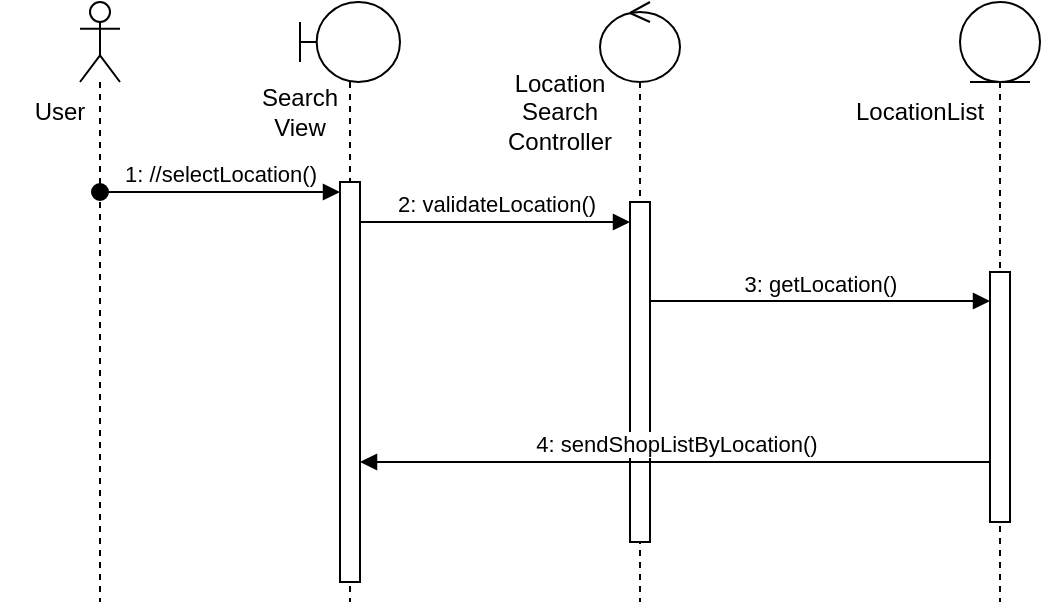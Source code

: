 <mxfile version="24.9.1" pages="4">
  <diagram name="Analysis" id="mkJngxbu1b9PiHbbSCcv">
    <mxGraphModel dx="794" dy="412" grid="1" gridSize="10" guides="1" tooltips="1" connect="1" arrows="1" fold="1" page="1" pageScale="1" pageWidth="827" pageHeight="1169" math="0" shadow="0">
      <root>
        <mxCell id="0" />
        <mxCell id="1" parent="0" />
        <mxCell id="TNq8xc2ltnmg4bg9PXk--1" value="" style="shape=umlLifeline;perimeter=lifelinePerimeter;whiteSpace=wrap;html=1;container=1;dropTarget=0;collapsible=0;recursiveResize=0;outlineConnect=0;portConstraint=eastwest;newEdgeStyle={&quot;curved&quot;:0,&quot;rounded&quot;:0};participant=umlActor;" parent="1" vertex="1">
          <mxGeometry x="80" y="20" width="20" height="300" as="geometry" />
        </mxCell>
        <mxCell id="TNq8xc2ltnmg4bg9PXk--2" value="" style="shape=umlLifeline;perimeter=lifelinePerimeter;whiteSpace=wrap;html=1;container=1;dropTarget=0;collapsible=0;recursiveResize=0;outlineConnect=0;portConstraint=eastwest;newEdgeStyle={&quot;curved&quot;:0,&quot;rounded&quot;:0};participant=umlBoundary;" parent="1" vertex="1">
          <mxGeometry x="190" y="20" width="50" height="300" as="geometry" />
        </mxCell>
        <mxCell id="TNq8xc2ltnmg4bg9PXk--9" value="" style="html=1;points=[[0,0,0,0,5],[0,1,0,0,-5],[1,0,0,0,5],[1,1,0,0,-5]];perimeter=orthogonalPerimeter;outlineConnect=0;targetShapes=umlLifeline;portConstraint=eastwest;newEdgeStyle={&quot;curved&quot;:0,&quot;rounded&quot;:0};" parent="TNq8xc2ltnmg4bg9PXk--2" vertex="1">
          <mxGeometry x="20" y="90" width="10" height="200" as="geometry" />
        </mxCell>
        <mxCell id="TNq8xc2ltnmg4bg9PXk--3" value="" style="shape=umlLifeline;perimeter=lifelinePerimeter;whiteSpace=wrap;html=1;container=1;dropTarget=0;collapsible=0;recursiveResize=0;outlineConnect=0;portConstraint=eastwest;newEdgeStyle={&quot;curved&quot;:0,&quot;rounded&quot;:0};participant=umlEntity;" parent="1" vertex="1">
          <mxGeometry x="520" y="20" width="40" height="300" as="geometry" />
        </mxCell>
        <mxCell id="TNq8xc2ltnmg4bg9PXk--14" value="" style="html=1;points=[[0,0,0,0,5],[0,1,0,0,-5],[1,0,0,0,5],[1,1,0,0,-5]];perimeter=orthogonalPerimeter;outlineConnect=0;targetShapes=umlLifeline;portConstraint=eastwest;newEdgeStyle={&quot;curved&quot;:0,&quot;rounded&quot;:0};" parent="TNq8xc2ltnmg4bg9PXk--3" vertex="1">
          <mxGeometry x="15" y="135" width="10" height="125" as="geometry" />
        </mxCell>
        <mxCell id="TNq8xc2ltnmg4bg9PXk--4" value="" style="shape=umlLifeline;perimeter=lifelinePerimeter;whiteSpace=wrap;html=1;container=1;dropTarget=0;collapsible=0;recursiveResize=0;outlineConnect=0;portConstraint=eastwest;newEdgeStyle={&quot;curved&quot;:0,&quot;rounded&quot;:0};participant=umlControl;" parent="1" vertex="1">
          <mxGeometry x="340" y="20" width="40" height="300" as="geometry" />
        </mxCell>
        <mxCell id="TNq8xc2ltnmg4bg9PXk--12" value="" style="html=1;points=[[0,0,0,0,5],[0,1,0,0,-5],[1,0,0,0,5],[1,1,0,0,-5]];perimeter=orthogonalPerimeter;outlineConnect=0;targetShapes=umlLifeline;portConstraint=eastwest;newEdgeStyle={&quot;curved&quot;:0,&quot;rounded&quot;:0};" parent="TNq8xc2ltnmg4bg9PXk--4" vertex="1">
          <mxGeometry x="15" y="100" width="10" height="170" as="geometry" />
        </mxCell>
        <mxCell id="TNq8xc2ltnmg4bg9PXk--5" value="User" style="text;html=1;align=center;verticalAlign=middle;whiteSpace=wrap;rounded=0;" parent="1" vertex="1">
          <mxGeometry x="40" y="60" width="60" height="30" as="geometry" />
        </mxCell>
        <mxCell id="TNq8xc2ltnmg4bg9PXk--6" value="LocationList" style="text;html=1;align=center;verticalAlign=middle;whiteSpace=wrap;rounded=0;" parent="1" vertex="1">
          <mxGeometry x="470" y="60" width="60" height="30" as="geometry" />
        </mxCell>
        <mxCell id="TNq8xc2ltnmg4bg9PXk--7" value="Location Search Controller" style="text;html=1;align=center;verticalAlign=middle;whiteSpace=wrap;rounded=0;" parent="1" vertex="1">
          <mxGeometry x="290" y="60" width="60" height="30" as="geometry" />
        </mxCell>
        <mxCell id="TNq8xc2ltnmg4bg9PXk--8" value="Search View" style="text;html=1;align=center;verticalAlign=middle;whiteSpace=wrap;rounded=0;" parent="1" vertex="1">
          <mxGeometry x="160" y="60" width="60" height="30" as="geometry" />
        </mxCell>
        <mxCell id="TNq8xc2ltnmg4bg9PXk--10" value="1: //selectLocation()" style="html=1;verticalAlign=bottom;startArrow=oval;endArrow=block;startSize=8;curved=0;rounded=0;" parent="1" source="TNq8xc2ltnmg4bg9PXk--1" edge="1">
          <mxGeometry relative="1" as="geometry">
            <mxPoint x="140" y="115" as="sourcePoint" />
            <mxPoint x="210" y="115" as="targetPoint" />
          </mxGeometry>
        </mxCell>
        <mxCell id="TNq8xc2ltnmg4bg9PXk--11" value="2: validateLocation()" style="html=1;verticalAlign=bottom;endArrow=block;curved=0;rounded=0;" parent="1" target="TNq8xc2ltnmg4bg9PXk--12" edge="1">
          <mxGeometry width="80" relative="1" as="geometry">
            <mxPoint x="220" y="130" as="sourcePoint" />
            <mxPoint x="359" y="130" as="targetPoint" />
          </mxGeometry>
        </mxCell>
        <mxCell id="TNq8xc2ltnmg4bg9PXk--13" value="3: getLocation()" style="html=1;verticalAlign=bottom;endArrow=block;curved=0;rounded=0;" parent="1" target="TNq8xc2ltnmg4bg9PXk--14" edge="1">
          <mxGeometry x="-0.003" width="80" relative="1" as="geometry">
            <mxPoint x="365" y="169.5" as="sourcePoint" />
            <mxPoint x="530" y="170" as="targetPoint" />
            <mxPoint as="offset" />
          </mxGeometry>
        </mxCell>
        <mxCell id="TNq8xc2ltnmg4bg9PXk--17" value="4: sendShopListByLocation()" style="html=1;verticalAlign=bottom;endArrow=block;curved=0;rounded=0;" parent="1" source="TNq8xc2ltnmg4bg9PXk--14" edge="1">
          <mxGeometry width="80" relative="1" as="geometry">
            <mxPoint x="520" y="250" as="sourcePoint" />
            <mxPoint x="220" y="250" as="targetPoint" />
          </mxGeometry>
        </mxCell>
      </root>
    </mxGraphModel>
  </diagram>
  <diagram id="tbYK35yfLVX5U26fNxed" name="AnalysisClass">
    <mxGraphModel dx="794" dy="412" grid="1" gridSize="10" guides="1" tooltips="1" connect="1" arrows="1" fold="1" page="1" pageScale="1" pageWidth="827" pageHeight="1169" math="0" shadow="0">
      <root>
        <mxCell id="0" />
        <mxCell id="1" parent="0" />
        <mxCell id="sWDetaXFufpEfvwqvTQQ-1" value="SearchView" style="swimlane;fontStyle=1;align=center;verticalAlign=top;childLayout=stackLayout;horizontal=1;startSize=26;horizontalStack=0;resizeParent=1;resizeParentMax=0;resizeLast=0;collapsible=1;marginBottom=0;whiteSpace=wrap;html=1;" vertex="1" parent="1">
          <mxGeometry x="210" y="120" width="170" height="60" as="geometry" />
        </mxCell>
        <mxCell id="sWDetaXFufpEfvwqvTQQ-3" value="" style="line;strokeWidth=1;fillColor=none;align=left;verticalAlign=middle;spacingTop=-1;spacingLeft=3;spacingRight=3;rotatable=0;labelPosition=right;points=[];portConstraint=eastwest;strokeColor=inherit;" vertex="1" parent="sWDetaXFufpEfvwqvTQQ-1">
          <mxGeometry y="26" width="170" height="8" as="geometry" />
        </mxCell>
        <mxCell id="sWDetaXFufpEfvwqvTQQ-4" value="+ validateLocation(): Boolean" style="text;strokeColor=none;fillColor=none;align=left;verticalAlign=top;spacingLeft=4;spacingRight=4;overflow=hidden;rotatable=0;points=[[0,0.5],[1,0.5]];portConstraint=eastwest;whiteSpace=wrap;html=1;" vertex="1" parent="sWDetaXFufpEfvwqvTQQ-1">
          <mxGeometry y="34" width="170" height="26" as="geometry" />
        </mxCell>
        <mxCell id="sWDetaXFufpEfvwqvTQQ-5" value="LocationSearchController" style="swimlane;fontStyle=1;align=center;verticalAlign=top;childLayout=stackLayout;horizontal=1;startSize=26;horizontalStack=0;resizeParent=1;resizeParentMax=0;resizeLast=0;collapsible=1;marginBottom=0;whiteSpace=wrap;html=1;" vertex="1" parent="1">
          <mxGeometry x="430" y="220" width="170" height="90" as="geometry" />
        </mxCell>
        <mxCell id="sWDetaXFufpEfvwqvTQQ-7" value="" style="line;strokeWidth=1;fillColor=none;align=left;verticalAlign=middle;spacingTop=-1;spacingLeft=3;spacingRight=3;rotatable=0;labelPosition=right;points=[];portConstraint=eastwest;strokeColor=inherit;" vertex="1" parent="sWDetaXFufpEfvwqvTQQ-5">
          <mxGeometry y="26" width="170" height="8" as="geometry" />
        </mxCell>
        <mxCell id="sWDetaXFufpEfvwqvTQQ-8" value="+getLocation(): String&lt;div&gt;+sendShopListByLocation(): String&lt;/div&gt;" style="text;strokeColor=none;fillColor=none;align=left;verticalAlign=top;spacingLeft=4;spacingRight=4;overflow=hidden;rotatable=0;points=[[0,0.5],[1,0.5]];portConstraint=eastwest;whiteSpace=wrap;html=1;" vertex="1" parent="sWDetaXFufpEfvwqvTQQ-5">
          <mxGeometry y="34" width="170" height="56" as="geometry" />
        </mxCell>
        <mxCell id="sWDetaXFufpEfvwqvTQQ-9" value="User" style="swimlane;fontStyle=1;align=center;verticalAlign=top;childLayout=stackLayout;horizontal=1;startSize=26;horizontalStack=0;resizeParent=1;resizeParentMax=0;resizeLast=0;collapsible=1;marginBottom=0;whiteSpace=wrap;html=1;" vertex="1" parent="1">
          <mxGeometry x="430" y="10" width="160" height="60" as="geometry" />
        </mxCell>
        <mxCell id="sWDetaXFufpEfvwqvTQQ-11" value="" style="line;strokeWidth=1;fillColor=none;align=left;verticalAlign=middle;spacingTop=-1;spacingLeft=3;spacingRight=3;rotatable=0;labelPosition=right;points=[];portConstraint=eastwest;strokeColor=inherit;" vertex="1" parent="sWDetaXFufpEfvwqvTQQ-9">
          <mxGeometry y="26" width="160" height="8" as="geometry" />
        </mxCell>
        <mxCell id="sWDetaXFufpEfvwqvTQQ-12" value="+ selectLocation(): String" style="text;strokeColor=none;fillColor=none;align=left;verticalAlign=top;spacingLeft=4;spacingRight=4;overflow=hidden;rotatable=0;points=[[0,0.5],[1,0.5]];portConstraint=eastwest;whiteSpace=wrap;html=1;" vertex="1" parent="sWDetaXFufpEfvwqvTQQ-9">
          <mxGeometry y="34" width="160" height="26" as="geometry" />
        </mxCell>
        <mxCell id="sWDetaXFufpEfvwqvTQQ-13" value="LocationList" style="swimlane;fontStyle=1;align=center;verticalAlign=top;childLayout=stackLayout;horizontal=1;startSize=26;horizontalStack=0;resizeParent=1;resizeParentMax=0;resizeLast=0;collapsible=1;marginBottom=0;whiteSpace=wrap;html=1;" vertex="1" parent="1">
          <mxGeometry x="190" y="306" width="160" height="60" as="geometry" />
        </mxCell>
        <mxCell id="sWDetaXFufpEfvwqvTQQ-15" value="" style="line;strokeWidth=1;fillColor=none;align=left;verticalAlign=middle;spacingTop=-1;spacingLeft=3;spacingRight=3;rotatable=0;labelPosition=right;points=[];portConstraint=eastwest;strokeColor=inherit;" vertex="1" parent="sWDetaXFufpEfvwqvTQQ-13">
          <mxGeometry y="26" width="160" height="8" as="geometry" />
        </mxCell>
        <mxCell id="sWDetaXFufpEfvwqvTQQ-16" value="+returnValue(): String" style="text;strokeColor=none;fillColor=none;align=left;verticalAlign=top;spacingLeft=4;spacingRight=4;overflow=hidden;rotatable=0;points=[[0,0.5],[1,0.5]];portConstraint=eastwest;whiteSpace=wrap;html=1;" vertex="1" parent="sWDetaXFufpEfvwqvTQQ-13">
          <mxGeometry y="34" width="160" height="26" as="geometry" />
        </mxCell>
        <mxCell id="sWDetaXFufpEfvwqvTQQ-17" value="" style="endArrow=classic;html=1;rounded=0;entryX=0.454;entryY=0.008;entryDx=0;entryDy=0;entryPerimeter=0;" edge="1" parent="1" target="sWDetaXFufpEfvwqvTQQ-1">
          <mxGeometry width="50" height="50" relative="1" as="geometry">
            <mxPoint x="523" y="70" as="sourcePoint" />
            <mxPoint x="430" y="190" as="targetPoint" />
          </mxGeometry>
        </mxCell>
        <mxCell id="sWDetaXFufpEfvwqvTQQ-18" value="" style="endArrow=classic;html=1;rounded=0;exitX=1;exitY=0.974;exitDx=0;exitDy=0;entryX=0.425;entryY=-0.023;entryDx=0;entryDy=0;entryPerimeter=0;exitPerimeter=0;" edge="1" parent="1" source="sWDetaXFufpEfvwqvTQQ-4" target="sWDetaXFufpEfvwqvTQQ-5">
          <mxGeometry width="50" height="50" relative="1" as="geometry">
            <mxPoint x="370" y="159" as="sourcePoint" />
            <mxPoint x="430" y="190" as="targetPoint" />
          </mxGeometry>
        </mxCell>
        <mxCell id="sWDetaXFufpEfvwqvTQQ-19" value="" style="endArrow=classic;html=1;rounded=0;exitX=0.008;exitY=-0.026;exitDx=0;exitDy=0;exitPerimeter=0;" edge="1" parent="1" source="sWDetaXFufpEfvwqvTQQ-8" target="sWDetaXFufpEfvwqvTQQ-13">
          <mxGeometry width="50" height="50" relative="1" as="geometry">
            <mxPoint x="380" y="240" as="sourcePoint" />
            <mxPoint x="430" y="190" as="targetPoint" />
          </mxGeometry>
        </mxCell>
      </root>
    </mxGraphModel>
  </diagram>
  <diagram id="m79pXCKfpVH1G4B1HuL8" name="Design">
    <mxGraphModel dx="662" dy="343" grid="1" gridSize="10" guides="1" tooltips="1" connect="1" arrows="1" fold="1" page="1" pageScale="1" pageWidth="827" pageHeight="1169" math="0" shadow="0">
      <root>
        <mxCell id="0" />
        <mxCell id="1" parent="0" />
        <mxCell id="LzQWF9wBoDj1chKGOWDk-1" value="" style="shape=umlLifeline;perimeter=lifelinePerimeter;whiteSpace=wrap;html=1;container=1;dropTarget=0;collapsible=0;recursiveResize=0;outlineConnect=0;portConstraint=eastwest;newEdgeStyle={&quot;curved&quot;:0,&quot;rounded&quot;:0};participant=umlActor;" parent="1" vertex="1">
          <mxGeometry x="100" y="10" width="20" height="430" as="geometry" />
        </mxCell>
        <mxCell id="LzQWF9wBoDj1chKGOWDk-2" value="" style="shape=umlLifeline;perimeter=lifelinePerimeter;whiteSpace=wrap;html=1;container=1;dropTarget=0;collapsible=0;recursiveResize=0;outlineConnect=0;portConstraint=eastwest;newEdgeStyle={&quot;curved&quot;:0,&quot;rounded&quot;:0};participant=umlBoundary;" parent="1" vertex="1">
          <mxGeometry x="200" y="10" width="60" height="430" as="geometry" />
        </mxCell>
        <mxCell id="LzQWF9wBoDj1chKGOWDk-8" value="" style="html=1;points=[[0,0,0,0,5],[0,1,0,0,-5],[1,0,0,0,5],[1,1,0,0,-5]];perimeter=orthogonalPerimeter;outlineConnect=0;targetShapes=umlLifeline;portConstraint=eastwest;newEdgeStyle={&quot;curved&quot;:0,&quot;rounded&quot;:0};" parent="LzQWF9wBoDj1chKGOWDk-2" vertex="1">
          <mxGeometry x="20" y="60" width="10" height="340" as="geometry" />
        </mxCell>
        <mxCell id="LzQWF9wBoDj1chKGOWDk-3" value="" style="shape=umlLifeline;perimeter=lifelinePerimeter;whiteSpace=wrap;html=1;container=1;dropTarget=0;collapsible=0;recursiveResize=0;outlineConnect=0;portConstraint=eastwest;newEdgeStyle={&quot;curved&quot;:0,&quot;rounded&quot;:0};participant=umlEntity;" parent="1" vertex="1">
          <mxGeometry x="440" y="10" width="40" height="420" as="geometry" />
        </mxCell>
        <mxCell id="LzQWF9wBoDj1chKGOWDk-12" value="" style="html=1;points=[[0,0,0,0,5],[0,1,0,0,-5],[1,0,0,0,5],[1,1,0,0,-5]];perimeter=orthogonalPerimeter;outlineConnect=0;targetShapes=umlLifeline;portConstraint=eastwest;newEdgeStyle={&quot;curved&quot;:0,&quot;rounded&quot;:0};" parent="LzQWF9wBoDj1chKGOWDk-3" vertex="1">
          <mxGeometry x="15" y="100" width="10" height="280" as="geometry" />
        </mxCell>
        <mxCell id="LzQWF9wBoDj1chKGOWDk-4" value="" style="shape=umlLifeline;perimeter=lifelinePerimeter;whiteSpace=wrap;html=1;container=1;dropTarget=0;collapsible=0;recursiveResize=0;outlineConnect=0;portConstraint=eastwest;newEdgeStyle={&quot;curved&quot;:0,&quot;rounded&quot;:0};participant=umlEntity;" parent="1" vertex="1">
          <mxGeometry x="680" y="10" width="40" height="420" as="geometry" />
        </mxCell>
        <mxCell id="LzQWF9wBoDj1chKGOWDk-22" value="" style="html=1;points=[[0,0,0,0,5],[0,1,0,0,-5],[1,0,0,0,5],[1,1,0,0,-5]];perimeter=orthogonalPerimeter;outlineConnect=0;targetShapes=umlLifeline;portConstraint=eastwest;newEdgeStyle={&quot;curved&quot;:0,&quot;rounded&quot;:0};" parent="LzQWF9wBoDj1chKGOWDk-4" vertex="1">
          <mxGeometry x="15" y="300" width="10" height="60" as="geometry" />
        </mxCell>
        <mxCell id="LzQWF9wBoDj1chKGOWDk-5" value="" style="shape=umlLifeline;perimeter=lifelinePerimeter;whiteSpace=wrap;html=1;container=1;dropTarget=0;collapsible=0;recursiveResize=0;outlineConnect=0;portConstraint=eastwest;newEdgeStyle={&quot;curved&quot;:0,&quot;rounded&quot;:0};participant=umlControl;" parent="1" vertex="1">
          <mxGeometry x="320" y="10" width="40" height="420" as="geometry" />
        </mxCell>
        <mxCell id="LzQWF9wBoDj1chKGOWDk-11" value="" style="html=1;points=[[0,0,0,0,5],[0,1,0,0,-5],[1,0,0,0,5],[1,1,0,0,-5]];perimeter=orthogonalPerimeter;outlineConnect=0;targetShapes=umlLifeline;portConstraint=eastwest;newEdgeStyle={&quot;curved&quot;:0,&quot;rounded&quot;:0};" parent="LzQWF9wBoDj1chKGOWDk-5" vertex="1">
          <mxGeometry x="15" y="80" width="10" height="320" as="geometry" />
        </mxCell>
        <mxCell id="LzQWF9wBoDj1chKGOWDk-6" value="" style="shape=umlLifeline;perimeter=lifelinePerimeter;whiteSpace=wrap;html=1;container=1;dropTarget=0;collapsible=0;recursiveResize=0;outlineConnect=0;portConstraint=eastwest;newEdgeStyle={&quot;curved&quot;:0,&quot;rounded&quot;:0};participant=umlControl;" parent="1" vertex="1">
          <mxGeometry x="560" y="10" width="40" height="420" as="geometry" />
        </mxCell>
        <mxCell id="LzQWF9wBoDj1chKGOWDk-17" value="" style="html=1;points=[[0,0,0,0,5],[0,1,0,0,-5],[1,0,0,0,5],[1,1,0,0,-5]];perimeter=orthogonalPerimeter;outlineConnect=0;targetShapes=umlLifeline;portConstraint=eastwest;newEdgeStyle={&quot;curved&quot;:0,&quot;rounded&quot;:0};" parent="LzQWF9wBoDj1chKGOWDk-6" vertex="1">
          <mxGeometry x="15" y="250" width="10" height="120" as="geometry" />
        </mxCell>
        <mxCell id="LzQWF9wBoDj1chKGOWDk-7" value="&lt;font style=&quot;font-size: 6px;&quot;&gt;1: //selectCity/ProvinceLocation()&lt;/font&gt;" style="html=1;verticalAlign=bottom;endArrow=block;curved=0;rounded=0;" parent="1" edge="1">
          <mxGeometry x="-0.091" width="80" relative="1" as="geometry">
            <mxPoint x="110" y="80" as="sourcePoint" />
            <mxPoint x="220" y="80" as="targetPoint" />
            <mxPoint as="offset" />
          </mxGeometry>
        </mxCell>
        <mxCell id="LzQWF9wBoDj1chKGOWDk-9" value="&lt;font style=&quot;font-size: 6px;&quot;&gt;5: //selectDistrict/WardLocation()&lt;/font&gt;" style="html=1;verticalAlign=bottom;endArrow=block;curved=0;rounded=0;" parent="1" edge="1">
          <mxGeometry width="80" relative="1" as="geometry">
            <mxPoint x="110" y="250" as="sourcePoint" />
            <mxPoint x="220" y="250" as="targetPoint" />
          </mxGeometry>
        </mxCell>
        <mxCell id="LzQWF9wBoDj1chKGOWDk-10" value="&lt;font style=&quot;font-size: 6px;&quot;&gt;2: validateProvince/CityLocation()&lt;/font&gt;" style="html=1;verticalAlign=bottom;endArrow=block;curved=0;rounded=0;" parent="1" target="LzQWF9wBoDj1chKGOWDk-11" edge="1">
          <mxGeometry width="80" relative="1" as="geometry">
            <mxPoint x="230" y="100" as="sourcePoint" />
            <mxPoint x="330" y="100" as="targetPoint" />
          </mxGeometry>
        </mxCell>
        <mxCell id="LzQWF9wBoDj1chKGOWDk-13" value="&lt;font style=&quot;font-size: 8px;&quot;&gt;3: getProvince/CityLocation()&lt;/font&gt;" style="html=1;verticalAlign=bottom;endArrow=block;curved=0;rounded=0;" parent="1" target="LzQWF9wBoDj1chKGOWDk-12" edge="1">
          <mxGeometry width="80" relative="1" as="geometry">
            <mxPoint x="345" y="130" as="sourcePoint" />
            <mxPoint x="454.5" y="130" as="targetPoint" />
            <mxPoint as="offset" />
          </mxGeometry>
        </mxCell>
        <mxCell id="LzQWF9wBoDj1chKGOWDk-15" value="&lt;font style=&quot;font-size: 8px;&quot;&gt;4: sendShopListByLocation()&lt;/font&gt;" style="html=1;verticalAlign=bottom;endArrow=block;curved=0;rounded=0;" parent="1" edge="1">
          <mxGeometry width="80" relative="1" as="geometry">
            <mxPoint x="455" y="176" as="sourcePoint" />
            <mxPoint x="230" y="176" as="targetPoint" />
          </mxGeometry>
        </mxCell>
        <mxCell id="LzQWF9wBoDj1chKGOWDk-19" value="&lt;font style=&quot;font-size: 8px;&quot;&gt;6: validateDistrict/WardLocation()&lt;/font&gt;" style="html=1;verticalAlign=bottom;endArrow=block;curved=0;rounded=0;" parent="1" edge="1" source="LzQWF9wBoDj1chKGOWDk-8">
          <mxGeometry x="-0.191" width="80" relative="1" as="geometry">
            <mxPoint x="251" y="270" as="sourcePoint" />
            <mxPoint x="576" y="270" as="targetPoint" />
            <mxPoint as="offset" />
          </mxGeometry>
        </mxCell>
        <mxCell id="LzQWF9wBoDj1chKGOWDk-21" value="&lt;font style=&quot;font-size: 8px;&quot;&gt;7: checkIfExist()&lt;/font&gt;" style="html=1;verticalAlign=bottom;endArrow=block;curved=0;rounded=0;" parent="1" edge="1">
          <mxGeometry width="80" relative="1" as="geometry">
            <mxPoint x="575" y="300" as="sourcePoint" />
            <mxPoint x="465" y="300" as="targetPoint" />
          </mxGeometry>
        </mxCell>
        <mxCell id="LzQWF9wBoDj1chKGOWDk-24" value="8: getDistrict/WardLocation()" style="html=1;verticalAlign=bottom;endArrow=block;curved=0;rounded=0;" parent="1" source="LzQWF9wBoDj1chKGOWDk-12" target="LzQWF9wBoDj1chKGOWDk-22" edge="1">
          <mxGeometry width="80" relative="1" as="geometry">
            <mxPoint x="470" y="330" as="sourcePoint" />
            <mxPoint x="692.5" y="330" as="targetPoint" />
            <Array as="points">
              <mxPoint x="667.5" y="330" />
            </Array>
          </mxGeometry>
        </mxCell>
        <mxCell id="LzQWF9wBoDj1chKGOWDk-26" value="&lt;font style=&quot;font-size: 9px;&quot;&gt;9: sendShopListByLocation()&lt;/font&gt;" style="html=1;verticalAlign=bottom;endArrow=block;curved=0;rounded=0;exitX=0;exitY=1;exitDx=0;exitDy=-5;exitPerimeter=0;" parent="1" edge="1">
          <mxGeometry x="-0.248" y="22" width="80" relative="1" as="geometry">
            <mxPoint x="695" y="358" as="sourcePoint" />
            <mxPoint x="229.667" y="358" as="targetPoint" />
            <mxPoint as="offset" />
          </mxGeometry>
        </mxCell>
        <mxCell id="Scyf84shkqsGP58xF01--1" value="User" style="text;html=1;align=center;verticalAlign=middle;whiteSpace=wrap;rounded=0;" parent="1" vertex="1">
          <mxGeometry x="50" y="30" width="60" height="30" as="geometry" />
        </mxCell>
        <mxCell id="Scyf84shkqsGP58xF01--2" value="Search View" style="text;html=1;align=center;verticalAlign=middle;whiteSpace=wrap;rounded=0;" parent="1" vertex="1">
          <mxGeometry x="150" y="30" width="60" height="30" as="geometry" />
        </mxCell>
        <mxCell id="Scyf84shkqsGP58xF01--3" value="&lt;font style=&quot;font-size: 8px;&quot;&gt;Province/City&lt;/font&gt;&lt;div&gt;&lt;font style=&quot;font-size: 8px;&quot;&gt;Controller&lt;/font&gt;&lt;/div&gt;" style="text;html=1;align=center;verticalAlign=middle;whiteSpace=wrap;rounded=0;" parent="1" vertex="1">
          <mxGeometry x="280" y="50" width="60" height="30" as="geometry" />
        </mxCell>
        <mxCell id="Scyf84shkqsGP58xF01--4" value="&lt;font style=&quot;font-size: 8px;&quot;&gt;District/Ward&lt;/font&gt;&lt;div&gt;&lt;font style=&quot;font-size: 8px;&quot;&gt;Controller&lt;/font&gt;&lt;/div&gt;" style="text;html=1;align=center;verticalAlign=middle;whiteSpace=wrap;rounded=0;" parent="1" vertex="1">
          <mxGeometry x="510" y="47.5" width="60" height="35" as="geometry" />
        </mxCell>
        <mxCell id="Scyf84shkqsGP58xF01--5" value="&lt;font style=&quot;font-size: 8px;&quot;&gt;Location&lt;/font&gt;&lt;div&gt;&lt;font style=&quot;font-size: 8px;&quot;&gt;District/Ward&lt;/font&gt;&lt;/div&gt;&lt;div&gt;&lt;font style=&quot;font-size: 8px;&quot;&gt;List&lt;/font&gt;&lt;/div&gt;" style="text;html=1;align=center;verticalAlign=middle;whiteSpace=wrap;rounded=0;" parent="1" vertex="1">
          <mxGeometry x="630" y="60" width="60" height="30" as="geometry" />
        </mxCell>
        <mxCell id="Scyf84shkqsGP58xF01--6" value="&lt;font style=&quot;font-size: 8px;&quot;&gt;Location&lt;/font&gt;&lt;div&gt;&lt;font style=&quot;font-size: 8px;&quot;&gt;Province/City&lt;/font&gt;&lt;/div&gt;&lt;div&gt;&lt;font style=&quot;font-size: 8px;&quot;&gt;List&lt;/font&gt;&lt;/div&gt;" style="text;html=1;align=center;verticalAlign=middle;whiteSpace=wrap;rounded=0;" parent="1" vertex="1">
          <mxGeometry x="390" y="47.5" width="70" height="52.5" as="geometry" />
        </mxCell>
      </root>
    </mxGraphModel>
  </diagram>
  <diagram id="Gb88DFMbat32sU5y3eH3" name="DesignClass">
    <mxGraphModel dx="934" dy="485" grid="1" gridSize="10" guides="1" tooltips="1" connect="1" arrows="1" fold="1" page="1" pageScale="1" pageWidth="827" pageHeight="1169" math="0" shadow="0">
      <root>
        <mxCell id="0" />
        <mxCell id="1" parent="0" />
        <mxCell id="nifRW01pF5YcgBiBRtWD-13" value="User" style="swimlane;fontStyle=1;align=center;verticalAlign=top;childLayout=stackLayout;horizontal=1;startSize=26;horizontalStack=0;resizeParent=1;resizeParentMax=0;resizeLast=0;collapsible=1;marginBottom=0;whiteSpace=wrap;html=1;" vertex="1" parent="1">
          <mxGeometry x="310" y="80" width="190" height="80" as="geometry" />
        </mxCell>
        <mxCell id="nifRW01pF5YcgBiBRtWD-15" value="" style="line;strokeWidth=1;fillColor=none;align=left;verticalAlign=middle;spacingTop=-1;spacingLeft=3;spacingRight=3;rotatable=0;labelPosition=right;points=[];portConstraint=eastwest;strokeColor=inherit;" vertex="1" parent="nifRW01pF5YcgBiBRtWD-13">
          <mxGeometry y="26" width="190" height="8" as="geometry" />
        </mxCell>
        <mxCell id="nifRW01pF5YcgBiBRtWD-16" value="+selectProvince/CityLocation()&lt;div&gt;+validateProvince/CityLocation()&lt;/div&gt;" style="text;strokeColor=none;fillColor=none;align=left;verticalAlign=top;spacingLeft=4;spacingRight=4;overflow=hidden;rotatable=0;points=[[0,0.5],[1,0.5]];portConstraint=eastwest;whiteSpace=wrap;html=1;" vertex="1" parent="nifRW01pF5YcgBiBRtWD-13">
          <mxGeometry y="34" width="190" height="46" as="geometry" />
        </mxCell>
        <mxCell id="nifRW01pF5YcgBiBRtWD-20" value="DistrictAndWardController" style="swimlane;fontStyle=1;align=center;verticalAlign=top;childLayout=stackLayout;horizontal=1;startSize=26;horizontalStack=0;resizeParent=1;resizeParentMax=0;resizeLast=0;collapsible=1;marginBottom=0;whiteSpace=wrap;html=1;" vertex="1" parent="1">
          <mxGeometry x="550" y="310" width="160" height="80" as="geometry" />
        </mxCell>
        <mxCell id="nifRW01pF5YcgBiBRtWD-22" value="" style="line;strokeWidth=1;fillColor=none;align=left;verticalAlign=middle;spacingTop=-1;spacingLeft=3;spacingRight=3;rotatable=0;labelPosition=right;points=[];portConstraint=eastwest;strokeColor=inherit;" vertex="1" parent="nifRW01pF5YcgBiBRtWD-20">
          <mxGeometry y="26" width="160" height="8" as="geometry" />
        </mxCell>
        <mxCell id="nifRW01pF5YcgBiBRtWD-23" value="+getDistrict/WardLocation()&lt;div&gt;+sendShopListByLocation()&lt;/div&gt;" style="text;strokeColor=none;fillColor=none;align=left;verticalAlign=top;spacingLeft=4;spacingRight=4;overflow=hidden;rotatable=0;points=[[0,0.5],[1,0.5]];portConstraint=eastwest;whiteSpace=wrap;html=1;" vertex="1" parent="nifRW01pF5YcgBiBRtWD-20">
          <mxGeometry y="34" width="160" height="46" as="geometry" />
        </mxCell>
        <mxCell id="nifRW01pF5YcgBiBRtWD-24" value="ProvinceAndCityController" style="swimlane;fontStyle=1;align=center;verticalAlign=top;childLayout=stackLayout;horizontal=1;startSize=26;horizontalStack=0;resizeParent=1;resizeParentMax=0;resizeLast=0;collapsible=1;marginBottom=0;whiteSpace=wrap;html=1;" vertex="1" parent="1">
          <mxGeometry x="140" y="224" width="160" height="80" as="geometry" />
        </mxCell>
        <mxCell id="nifRW01pF5YcgBiBRtWD-26" value="" style="line;strokeWidth=1;fillColor=none;align=left;verticalAlign=middle;spacingTop=-1;spacingLeft=3;spacingRight=3;rotatable=0;labelPosition=right;points=[];portConstraint=eastwest;strokeColor=inherit;" vertex="1" parent="nifRW01pF5YcgBiBRtWD-24">
          <mxGeometry y="26" width="160" height="8" as="geometry" />
        </mxCell>
        <mxCell id="nifRW01pF5YcgBiBRtWD-27" value="+getProvince/CityLocation()&lt;div&gt;+sendShopListByLocation()&lt;/div&gt;" style="text;strokeColor=none;fillColor=none;align=left;verticalAlign=top;spacingLeft=4;spacingRight=4;overflow=hidden;rotatable=0;points=[[0,0.5],[1,0.5]];portConstraint=eastwest;whiteSpace=wrap;html=1;" vertex="1" parent="nifRW01pF5YcgBiBRtWD-24">
          <mxGeometry y="34" width="160" height="46" as="geometry" />
        </mxCell>
        <mxCell id="nifRW01pF5YcgBiBRtWD-28" value="LocationProvinceAndCityList" style="swimlane;fontStyle=1;align=center;verticalAlign=top;childLayout=stackLayout;horizontal=1;startSize=26;horizontalStack=0;resizeParent=1;resizeParentMax=0;resizeLast=0;collapsible=1;marginBottom=0;whiteSpace=wrap;html=1;" vertex="1" parent="1">
          <mxGeometry x="440" y="200" width="210" height="80" as="geometry" />
        </mxCell>
        <mxCell id="nifRW01pF5YcgBiBRtWD-30" value="" style="line;strokeWidth=1;fillColor=none;align=left;verticalAlign=middle;spacingTop=-1;spacingLeft=3;spacingRight=3;rotatable=0;labelPosition=right;points=[];portConstraint=eastwest;strokeColor=inherit;" vertex="1" parent="nifRW01pF5YcgBiBRtWD-28">
          <mxGeometry y="26" width="210" height="8" as="geometry" />
        </mxCell>
        <mxCell id="nifRW01pF5YcgBiBRtWD-31" value="+validateDistrict/WardLocation()&lt;div&gt;+checkIfExist()&lt;/div&gt;" style="text;strokeColor=none;fillColor=none;align=left;verticalAlign=top;spacingLeft=4;spacingRight=4;overflow=hidden;rotatable=0;points=[[0,0.5],[1,0.5]];portConstraint=eastwest;whiteSpace=wrap;html=1;" vertex="1" parent="nifRW01pF5YcgBiBRtWD-28">
          <mxGeometry y="34" width="210" height="46" as="geometry" />
        </mxCell>
        <mxCell id="nifRW01pF5YcgBiBRtWD-32" value="" style="endArrow=classic;html=1;rounded=0;entryX=0.75;entryY=0;entryDx=0;entryDy=0;exitX=0.468;exitY=1.007;exitDx=0;exitDy=0;exitPerimeter=0;" edge="1" parent="1" source="nifRW01pF5YcgBiBRtWD-16" target="nifRW01pF5YcgBiBRtWD-24">
          <mxGeometry width="50" height="50" relative="1" as="geometry">
            <mxPoint x="380" y="170" as="sourcePoint" />
            <mxPoint x="380" y="200" as="targetPoint" />
          </mxGeometry>
        </mxCell>
        <mxCell id="nifRW01pF5YcgBiBRtWD-34" value="" style="endArrow=classic;html=1;rounded=0;exitX=0.549;exitY=1.024;exitDx=0;exitDy=0;exitPerimeter=0;entryX=0.563;entryY=0;entryDx=0;entryDy=0;entryPerimeter=0;" edge="1" parent="1" source="nifRW01pF5YcgBiBRtWD-31" target="nifRW01pF5YcgBiBRtWD-20">
          <mxGeometry width="50" height="50" relative="1" as="geometry">
            <mxPoint x="495" y="378" as="sourcePoint" />
            <mxPoint x="545" y="328" as="targetPoint" />
          </mxGeometry>
        </mxCell>
        <mxCell id="nifRW01pF5YcgBiBRtWD-35" value="" style="endArrow=classic;html=1;rounded=0;exitX=0.467;exitY=1.001;exitDx=0;exitDy=0;exitPerimeter=0;entryX=0.054;entryY=0.001;entryDx=0;entryDy=0;entryPerimeter=0;" edge="1" parent="1" source="nifRW01pF5YcgBiBRtWD-16" target="nifRW01pF5YcgBiBRtWD-28">
          <mxGeometry width="50" height="50" relative="1" as="geometry">
            <mxPoint x="390" y="170" as="sourcePoint" />
            <mxPoint x="464" y="174" as="targetPoint" />
          </mxGeometry>
        </mxCell>
      </root>
    </mxGraphModel>
  </diagram>
</mxfile>
